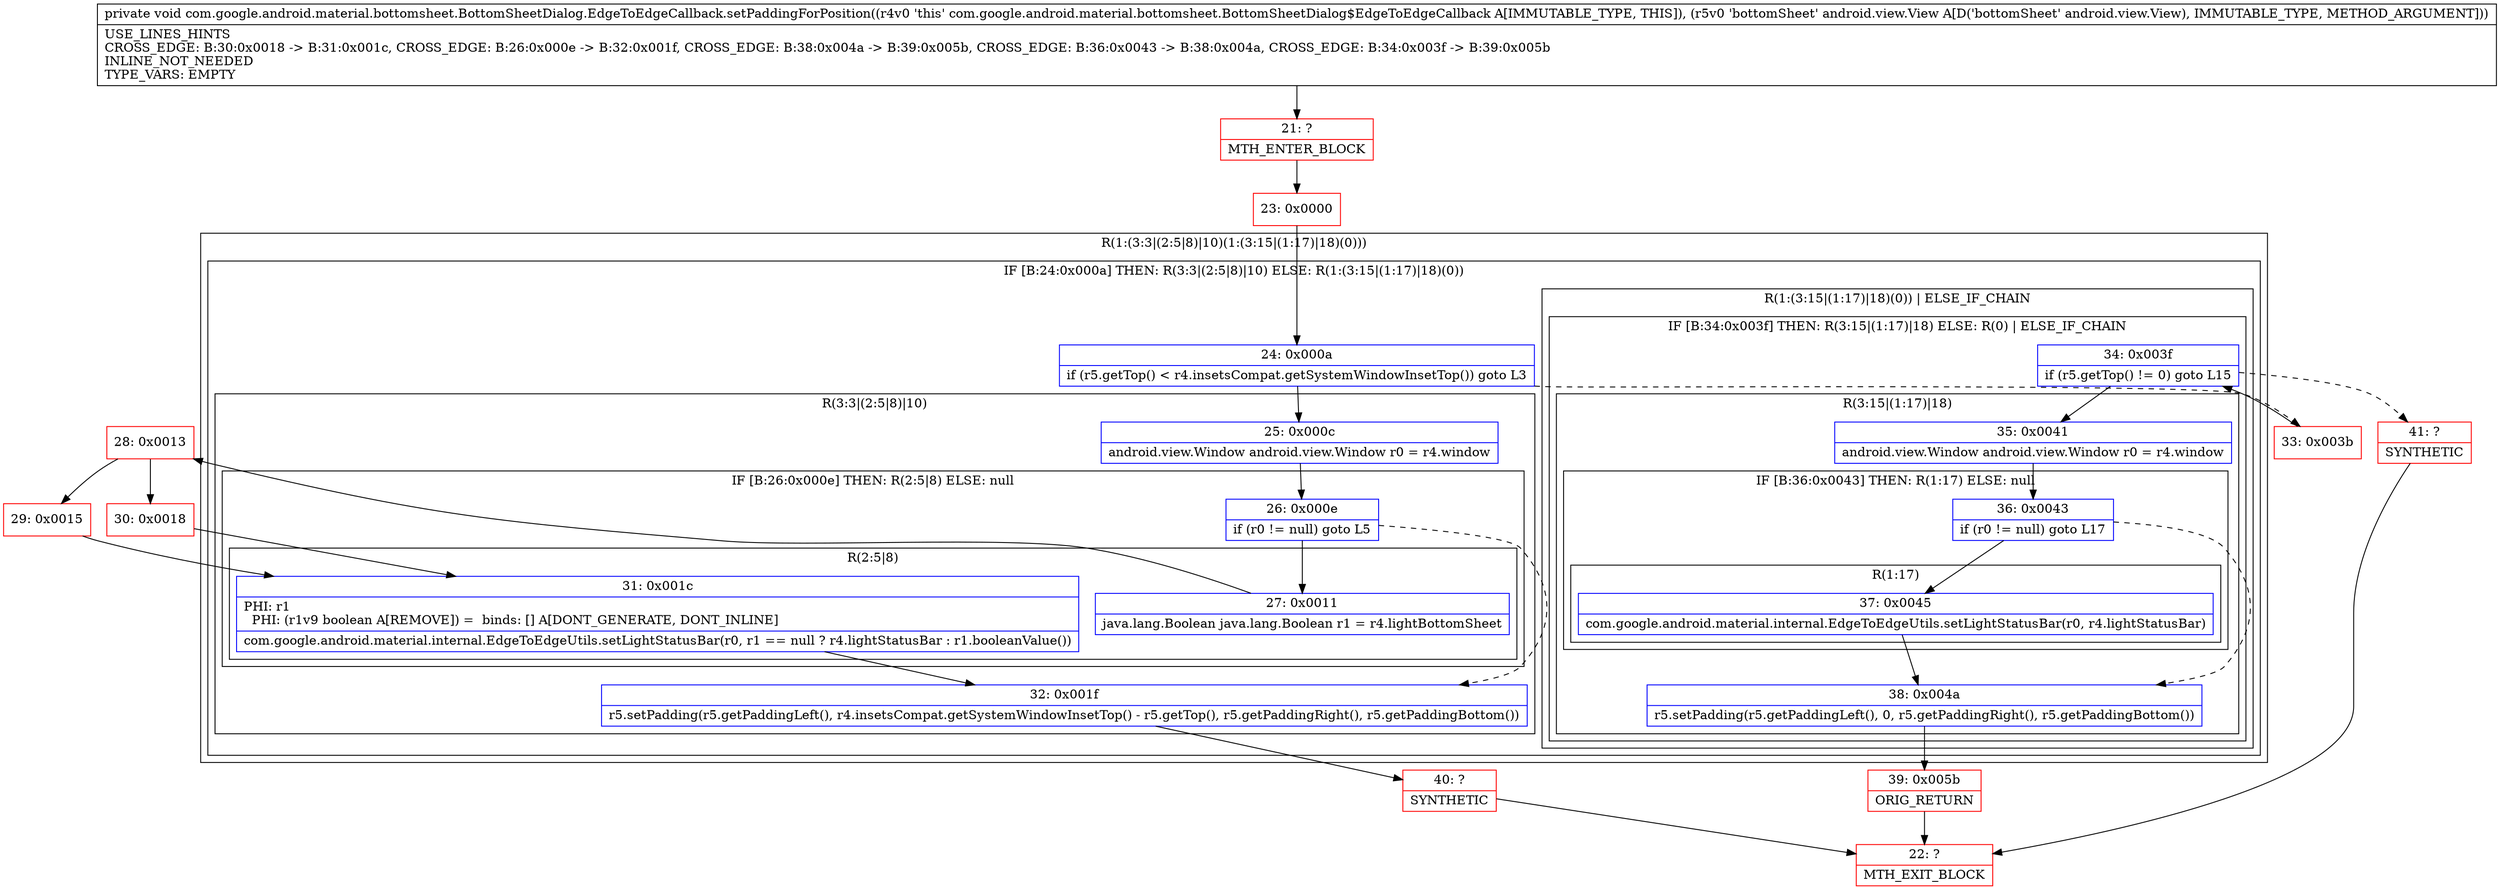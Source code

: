 digraph "CFG forcom.google.android.material.bottomsheet.BottomSheetDialog.EdgeToEdgeCallback.setPaddingForPosition(Landroid\/view\/View;)V" {
subgraph cluster_Region_1375345437 {
label = "R(1:(3:3|(2:5|8)|10)(1:(3:15|(1:17)|18)(0)))";
node [shape=record,color=blue];
subgraph cluster_IfRegion_123373601 {
label = "IF [B:24:0x000a] THEN: R(3:3|(2:5|8)|10) ELSE: R(1:(3:15|(1:17)|18)(0))";
node [shape=record,color=blue];
Node_24 [shape=record,label="{24\:\ 0x000a|if (r5.getTop() \< r4.insetsCompat.getSystemWindowInsetTop()) goto L3\l}"];
subgraph cluster_Region_2033613955 {
label = "R(3:3|(2:5|8)|10)";
node [shape=record,color=blue];
Node_25 [shape=record,label="{25\:\ 0x000c|android.view.Window android.view.Window r0 = r4.window\l}"];
subgraph cluster_IfRegion_805952460 {
label = "IF [B:26:0x000e] THEN: R(2:5|8) ELSE: null";
node [shape=record,color=blue];
Node_26 [shape=record,label="{26\:\ 0x000e|if (r0 != null) goto L5\l}"];
subgraph cluster_Region_2061579025 {
label = "R(2:5|8)";
node [shape=record,color=blue];
Node_27 [shape=record,label="{27\:\ 0x0011|java.lang.Boolean java.lang.Boolean r1 = r4.lightBottomSheet\l}"];
Node_31 [shape=record,label="{31\:\ 0x001c|PHI: r1 \l  PHI: (r1v9 boolean A[REMOVE]) =  binds: [] A[DONT_GENERATE, DONT_INLINE]\l|com.google.android.material.internal.EdgeToEdgeUtils.setLightStatusBar(r0, r1 == null ? r4.lightStatusBar : r1.booleanValue())\l}"];
}
}
Node_32 [shape=record,label="{32\:\ 0x001f|r5.setPadding(r5.getPaddingLeft(), r4.insetsCompat.getSystemWindowInsetTop() \- r5.getTop(), r5.getPaddingRight(), r5.getPaddingBottom())\l}"];
}
subgraph cluster_Region_1257123244 {
label = "R(1:(3:15|(1:17)|18)(0)) | ELSE_IF_CHAIN\l";
node [shape=record,color=blue];
subgraph cluster_IfRegion_1100109572 {
label = "IF [B:34:0x003f] THEN: R(3:15|(1:17)|18) ELSE: R(0) | ELSE_IF_CHAIN\l";
node [shape=record,color=blue];
Node_34 [shape=record,label="{34\:\ 0x003f|if (r5.getTop() != 0) goto L15\l}"];
subgraph cluster_Region_1917285927 {
label = "R(3:15|(1:17)|18)";
node [shape=record,color=blue];
Node_35 [shape=record,label="{35\:\ 0x0041|android.view.Window android.view.Window r0 = r4.window\l}"];
subgraph cluster_IfRegion_2093403280 {
label = "IF [B:36:0x0043] THEN: R(1:17) ELSE: null";
node [shape=record,color=blue];
Node_36 [shape=record,label="{36\:\ 0x0043|if (r0 != null) goto L17\l}"];
subgraph cluster_Region_624259055 {
label = "R(1:17)";
node [shape=record,color=blue];
Node_37 [shape=record,label="{37\:\ 0x0045|com.google.android.material.internal.EdgeToEdgeUtils.setLightStatusBar(r0, r4.lightStatusBar)\l}"];
}
}
Node_38 [shape=record,label="{38\:\ 0x004a|r5.setPadding(r5.getPaddingLeft(), 0, r5.getPaddingRight(), r5.getPaddingBottom())\l}"];
}
subgraph cluster_Region_1076993752 {
label = "R(0)";
node [shape=record,color=blue];
}
}
}
}
}
Node_21 [shape=record,color=red,label="{21\:\ ?|MTH_ENTER_BLOCK\l}"];
Node_23 [shape=record,color=red,label="{23\:\ 0x0000}"];
Node_28 [shape=record,color=red,label="{28\:\ 0x0013}"];
Node_29 [shape=record,color=red,label="{29\:\ 0x0015}"];
Node_30 [shape=record,color=red,label="{30\:\ 0x0018}"];
Node_40 [shape=record,color=red,label="{40\:\ ?|SYNTHETIC\l}"];
Node_22 [shape=record,color=red,label="{22\:\ ?|MTH_EXIT_BLOCK\l}"];
Node_33 [shape=record,color=red,label="{33\:\ 0x003b}"];
Node_39 [shape=record,color=red,label="{39\:\ 0x005b|ORIG_RETURN\l}"];
Node_41 [shape=record,color=red,label="{41\:\ ?|SYNTHETIC\l}"];
MethodNode[shape=record,label="{private void com.google.android.material.bottomsheet.BottomSheetDialog.EdgeToEdgeCallback.setPaddingForPosition((r4v0 'this' com.google.android.material.bottomsheet.BottomSheetDialog$EdgeToEdgeCallback A[IMMUTABLE_TYPE, THIS]), (r5v0 'bottomSheet' android.view.View A[D('bottomSheet' android.view.View), IMMUTABLE_TYPE, METHOD_ARGUMENT]))  | USE_LINES_HINTS\lCROSS_EDGE: B:30:0x0018 \-\> B:31:0x001c, CROSS_EDGE: B:26:0x000e \-\> B:32:0x001f, CROSS_EDGE: B:38:0x004a \-\> B:39:0x005b, CROSS_EDGE: B:36:0x0043 \-\> B:38:0x004a, CROSS_EDGE: B:34:0x003f \-\> B:39:0x005b\lINLINE_NOT_NEEDED\lTYPE_VARS: EMPTY\l}"];
MethodNode -> Node_21;Node_24 -> Node_25;
Node_24 -> Node_33[style=dashed];
Node_25 -> Node_26;
Node_26 -> Node_27;
Node_26 -> Node_32[style=dashed];
Node_27 -> Node_28;
Node_31 -> Node_32;
Node_32 -> Node_40;
Node_34 -> Node_35;
Node_34 -> Node_41[style=dashed];
Node_35 -> Node_36;
Node_36 -> Node_37;
Node_36 -> Node_38[style=dashed];
Node_37 -> Node_38;
Node_38 -> Node_39;
Node_21 -> Node_23;
Node_23 -> Node_24;
Node_28 -> Node_29;
Node_28 -> Node_30;
Node_29 -> Node_31;
Node_30 -> Node_31;
Node_40 -> Node_22;
Node_33 -> Node_34;
Node_39 -> Node_22;
Node_41 -> Node_22;
}

